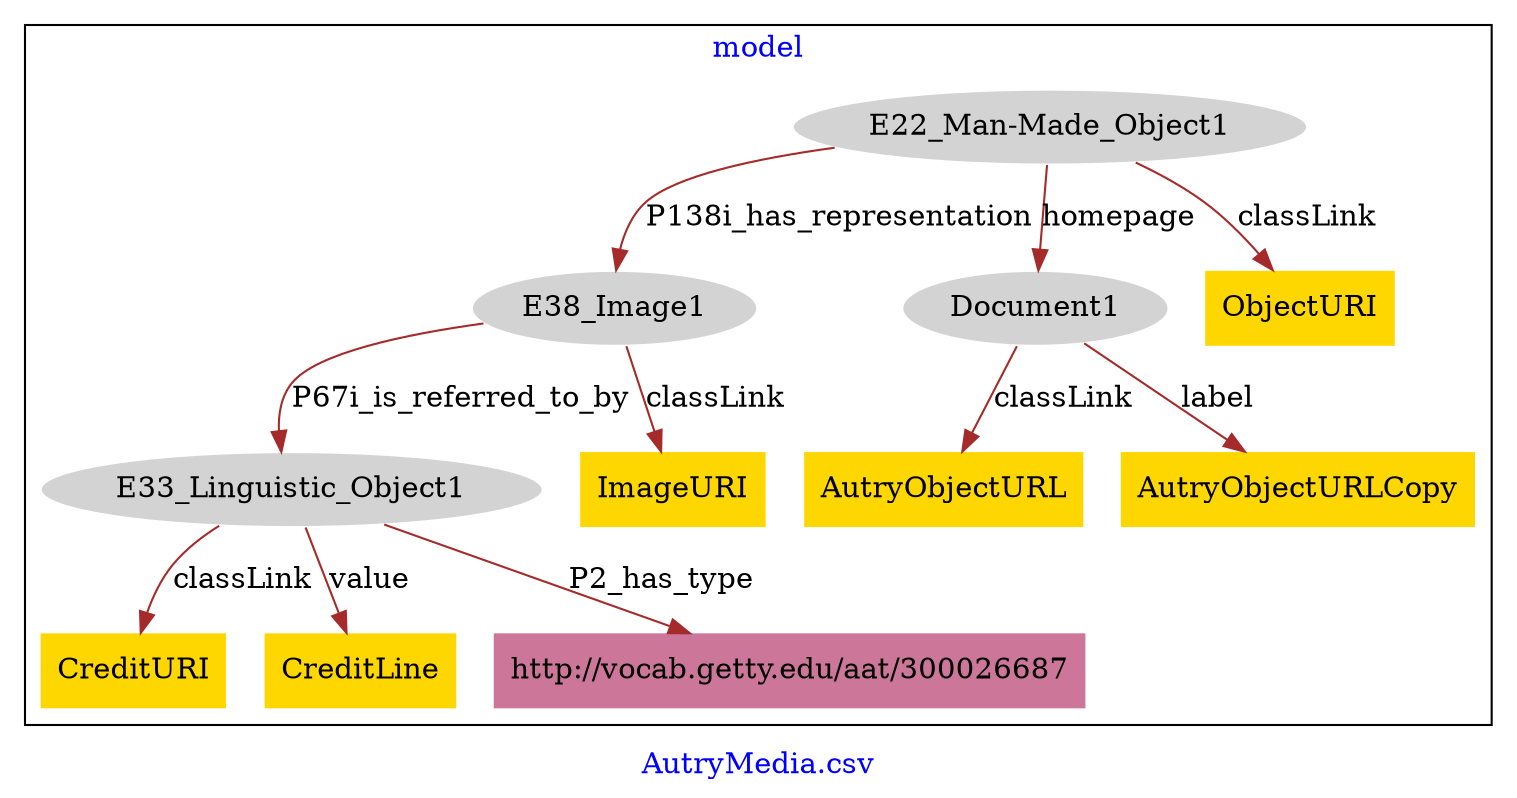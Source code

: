 digraph n0 {
fontcolor="blue"
remincross="true"
label="AutryMedia.csv"
subgraph cluster {
label="model"
n2[style="filled",color="white",fillcolor="lightgray",label="E22_Man-Made_Object1"];
n3[style="filled",color="white",fillcolor="lightgray",label="E38_Image1"];
n4[style="filled",color="white",fillcolor="lightgray",label="Document1"];
n5[style="filled",color="white",fillcolor="lightgray",label="E33_Linguistic_Object1"];
n6[shape="plaintext",style="filled",fillcolor="gold",label="AutryObjectURL"];
n7[shape="plaintext",style="filled",fillcolor="gold",label="ImageURI"];
n8[shape="plaintext",style="filled",fillcolor="gold",label="ObjectURI"];
n9[shape="plaintext",style="filled",fillcolor="gold",label="CreditURI"];
n10[shape="plaintext",style="filled",fillcolor="gold",label="AutryObjectURLCopy"];
n11[shape="plaintext",style="filled",fillcolor="gold",label="CreditLine"];
n12[shape="plaintext",style="filled",fillcolor="#CC7799",label="http://vocab.getty.edu/aat/300026687"];
}
n2 -> n3[color="brown",fontcolor="black",label="P138i_has_representation"]
n2 -> n4[color="brown",fontcolor="black",label="homepage"]
n3 -> n5[color="brown",fontcolor="black",label="P67i_is_referred_to_by"]
n4 -> n6[color="brown",fontcolor="black",label="classLink"]
n3 -> n7[color="brown",fontcolor="black",label="classLink"]
n2 -> n8[color="brown",fontcolor="black",label="classLink"]
n5 -> n9[color="brown",fontcolor="black",label="classLink"]
n4 -> n10[color="brown",fontcolor="black",label="label"]
n5 -> n11[color="brown",fontcolor="black",label="value"]
n5 -> n12[color="brown",fontcolor="black",label="P2_has_type"]
}
